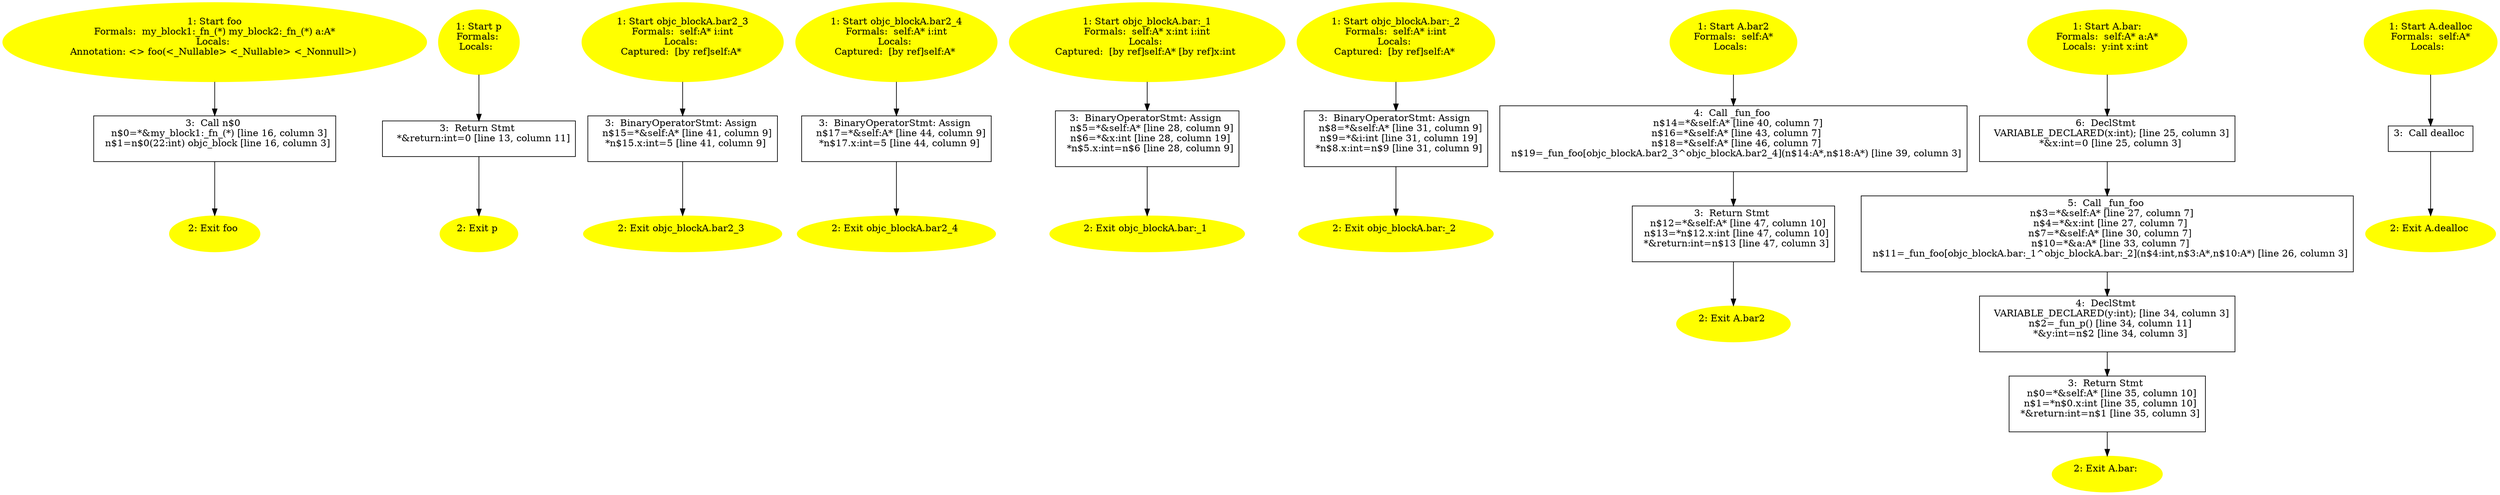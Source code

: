 /* @generated */
digraph cfg {
"foo.acbd18db4cc2f85cedef654fccc4a4d8_1" [label="1: Start foo\nFormals:  my_block1:_fn_(*) my_block2:_fn_(*) a:A*\nLocals: \nAnnotation: <> foo(<_Nullable> <_Nullable> <_Nonnull>) \n  " color=yellow style=filled]
	

	 "foo.acbd18db4cc2f85cedef654fccc4a4d8_1" -> "foo.acbd18db4cc2f85cedef654fccc4a4d8_3" ;
"foo.acbd18db4cc2f85cedef654fccc4a4d8_2" [label="2: Exit foo \n  " color=yellow style=filled]
	

"foo.acbd18db4cc2f85cedef654fccc4a4d8_3" [label="3:  Call n$0 \n   n$0=*&my_block1:_fn_(*) [line 16, column 3]\n  n$1=n$0(22:int) objc_block [line 16, column 3]\n " shape="box"]
	

	 "foo.acbd18db4cc2f85cedef654fccc4a4d8_3" -> "foo.acbd18db4cc2f85cedef654fccc4a4d8_2" ;
"p.83878c91171338902e0fe0fb97a8c47a_1" [label="1: Start p\nFormals: \nLocals:  \n  " color=yellow style=filled]
	

	 "p.83878c91171338902e0fe0fb97a8c47a_1" -> "p.83878c91171338902e0fe0fb97a8c47a_3" ;
"p.83878c91171338902e0fe0fb97a8c47a_2" [label="2: Exit p \n  " color=yellow style=filled]
	

"p.83878c91171338902e0fe0fb97a8c47a_3" [label="3:  Return Stmt \n   *&return:int=0 [line 13, column 11]\n " shape="box"]
	

	 "p.83878c91171338902e0fe0fb97a8c47a_3" -> "p.83878c91171338902e0fe0fb97a8c47a_2" ;
"objc_blockA.bar2_3(class A).d749ef9e4d7f0a45237d8fe9e40fc593_1" [label="1: Start objc_blockA.bar2_3\nFormals:  self:A* i:int\nLocals: \nCaptured:  [by ref]self:A* \n  " color=yellow style=filled]
	

	 "objc_blockA.bar2_3(class A).d749ef9e4d7f0a45237d8fe9e40fc593_1" -> "objc_blockA.bar2_3(class A).d749ef9e4d7f0a45237d8fe9e40fc593_3" ;
"objc_blockA.bar2_3(class A).d749ef9e4d7f0a45237d8fe9e40fc593_2" [label="2: Exit objc_blockA.bar2_3 \n  " color=yellow style=filled]
	

"objc_blockA.bar2_3(class A).d749ef9e4d7f0a45237d8fe9e40fc593_3" [label="3:  BinaryOperatorStmt: Assign \n   n$15=*&self:A* [line 41, column 9]\n  *n$15.x:int=5 [line 41, column 9]\n " shape="box"]
	

	 "objc_blockA.bar2_3(class A).d749ef9e4d7f0a45237d8fe9e40fc593_3" -> "objc_blockA.bar2_3(class A).d749ef9e4d7f0a45237d8fe9e40fc593_2" ;
"objc_blockA.bar2_4(class A).a4f29e420077ca6ce7e44776941a7430_1" [label="1: Start objc_blockA.bar2_4\nFormals:  self:A* i:int\nLocals: \nCaptured:  [by ref]self:A* \n  " color=yellow style=filled]
	

	 "objc_blockA.bar2_4(class A).a4f29e420077ca6ce7e44776941a7430_1" -> "objc_blockA.bar2_4(class A).a4f29e420077ca6ce7e44776941a7430_3" ;
"objc_blockA.bar2_4(class A).a4f29e420077ca6ce7e44776941a7430_2" [label="2: Exit objc_blockA.bar2_4 \n  " color=yellow style=filled]
	

"objc_blockA.bar2_4(class A).a4f29e420077ca6ce7e44776941a7430_3" [label="3:  BinaryOperatorStmt: Assign \n   n$17=*&self:A* [line 44, column 9]\n  *n$17.x:int=5 [line 44, column 9]\n " shape="box"]
	

	 "objc_blockA.bar2_4(class A).a4f29e420077ca6ce7e44776941a7430_3" -> "objc_blockA.bar2_4(class A).a4f29e420077ca6ce7e44776941a7430_2" ;
"objc_blockA.bar:_1(class A).3dfd8f5104e9624c9f972777203745e3_1" [label="1: Start objc_blockA.bar:_1\nFormals:  self:A* x:int i:int\nLocals: \nCaptured:  [by ref]self:A* [by ref]x:int \n  " color=yellow style=filled]
	

	 "objc_blockA.bar:_1(class A).3dfd8f5104e9624c9f972777203745e3_1" -> "objc_blockA.bar:_1(class A).3dfd8f5104e9624c9f972777203745e3_3" ;
"objc_blockA.bar:_1(class A).3dfd8f5104e9624c9f972777203745e3_2" [label="2: Exit objc_blockA.bar:_1 \n  " color=yellow style=filled]
	

"objc_blockA.bar:_1(class A).3dfd8f5104e9624c9f972777203745e3_3" [label="3:  BinaryOperatorStmt: Assign \n   n$5=*&self:A* [line 28, column 9]\n  n$6=*&x:int [line 28, column 19]\n  *n$5.x:int=n$6 [line 28, column 9]\n " shape="box"]
	

	 "objc_blockA.bar:_1(class A).3dfd8f5104e9624c9f972777203745e3_3" -> "objc_blockA.bar:_1(class A).3dfd8f5104e9624c9f972777203745e3_2" ;
"objc_blockA.bar:_2(class A).714c02790d023adc163c946a9f0220cd_1" [label="1: Start objc_blockA.bar:_2\nFormals:  self:A* i:int\nLocals: \nCaptured:  [by ref]self:A* \n  " color=yellow style=filled]
	

	 "objc_blockA.bar:_2(class A).714c02790d023adc163c946a9f0220cd_1" -> "objc_blockA.bar:_2(class A).714c02790d023adc163c946a9f0220cd_3" ;
"objc_blockA.bar:_2(class A).714c02790d023adc163c946a9f0220cd_2" [label="2: Exit objc_blockA.bar:_2 \n  " color=yellow style=filled]
	

"objc_blockA.bar:_2(class A).714c02790d023adc163c946a9f0220cd_3" [label="3:  BinaryOperatorStmt: Assign \n   n$8=*&self:A* [line 31, column 9]\n  n$9=*&i:int [line 31, column 19]\n  *n$8.x:int=n$9 [line 31, column 9]\n " shape="box"]
	

	 "objc_blockA.bar:_2(class A).714c02790d023adc163c946a9f0220cd_3" -> "objc_blockA.bar:_2(class A).714c02790d023adc163c946a9f0220cd_2" ;
"bar2#A#instance.413fa5106d6a23f2bf18df99659efb82_1" [label="1: Start A.bar2\nFormals:  self:A*\nLocals:  \n  " color=yellow style=filled]
	

	 "bar2#A#instance.413fa5106d6a23f2bf18df99659efb82_1" -> "bar2#A#instance.413fa5106d6a23f2bf18df99659efb82_4" ;
"bar2#A#instance.413fa5106d6a23f2bf18df99659efb82_2" [label="2: Exit A.bar2 \n  " color=yellow style=filled]
	

"bar2#A#instance.413fa5106d6a23f2bf18df99659efb82_3" [label="3:  Return Stmt \n   n$12=*&self:A* [line 47, column 10]\n  n$13=*n$12.x:int [line 47, column 10]\n  *&return:int=n$13 [line 47, column 3]\n " shape="box"]
	

	 "bar2#A#instance.413fa5106d6a23f2bf18df99659efb82_3" -> "bar2#A#instance.413fa5106d6a23f2bf18df99659efb82_2" ;
"bar2#A#instance.413fa5106d6a23f2bf18df99659efb82_4" [label="4:  Call _fun_foo \n   n$14=*&self:A* [line 40, column 7]\n  n$16=*&self:A* [line 43, column 7]\n  n$18=*&self:A* [line 46, column 7]\n  n$19=_fun_foo[objc_blockA.bar2_3^objc_blockA.bar2_4](n$14:A*,n$18:A*) [line 39, column 3]\n " shape="box"]
	

	 "bar2#A#instance.413fa5106d6a23f2bf18df99659efb82_4" -> "bar2#A#instance.413fa5106d6a23f2bf18df99659efb82_3" ;
"bar:#A(class A)#instance.3e4a860660eb436d473f8ceeb9c1a72b_1" [label="1: Start A.bar:\nFormals:  self:A* a:A*\nLocals:  y:int x:int \n  " color=yellow style=filled]
	

	 "bar:#A(class A)#instance.3e4a860660eb436d473f8ceeb9c1a72b_1" -> "bar:#A(class A)#instance.3e4a860660eb436d473f8ceeb9c1a72b_6" ;
"bar:#A(class A)#instance.3e4a860660eb436d473f8ceeb9c1a72b_2" [label="2: Exit A.bar: \n  " color=yellow style=filled]
	

"bar:#A(class A)#instance.3e4a860660eb436d473f8ceeb9c1a72b_3" [label="3:  Return Stmt \n   n$0=*&self:A* [line 35, column 10]\n  n$1=*n$0.x:int [line 35, column 10]\n  *&return:int=n$1 [line 35, column 3]\n " shape="box"]
	

	 "bar:#A(class A)#instance.3e4a860660eb436d473f8ceeb9c1a72b_3" -> "bar:#A(class A)#instance.3e4a860660eb436d473f8ceeb9c1a72b_2" ;
"bar:#A(class A)#instance.3e4a860660eb436d473f8ceeb9c1a72b_4" [label="4:  DeclStmt \n   VARIABLE_DECLARED(y:int); [line 34, column 3]\n  n$2=_fun_p() [line 34, column 11]\n  *&y:int=n$2 [line 34, column 3]\n " shape="box"]
	

	 "bar:#A(class A)#instance.3e4a860660eb436d473f8ceeb9c1a72b_4" -> "bar:#A(class A)#instance.3e4a860660eb436d473f8ceeb9c1a72b_3" ;
"bar:#A(class A)#instance.3e4a860660eb436d473f8ceeb9c1a72b_5" [label="5:  Call _fun_foo \n   n$3=*&self:A* [line 27, column 7]\n  n$4=*&x:int [line 27, column 7]\n  n$7=*&self:A* [line 30, column 7]\n  n$10=*&a:A* [line 33, column 7]\n  n$11=_fun_foo[objc_blockA.bar:_1^objc_blockA.bar:_2](n$4:int,n$3:A*,n$10:A*) [line 26, column 3]\n " shape="box"]
	

	 "bar:#A(class A)#instance.3e4a860660eb436d473f8ceeb9c1a72b_5" -> "bar:#A(class A)#instance.3e4a860660eb436d473f8ceeb9c1a72b_4" ;
"bar:#A(class A)#instance.3e4a860660eb436d473f8ceeb9c1a72b_6" [label="6:  DeclStmt \n   VARIABLE_DECLARED(x:int); [line 25, column 3]\n  *&x:int=0 [line 25, column 3]\n " shape="box"]
	

	 "bar:#A(class A)#instance.3e4a860660eb436d473f8ceeb9c1a72b_6" -> "bar:#A(class A)#instance.3e4a860660eb436d473f8ceeb9c1a72b_5" ;
"dealloc#A#instance.55ac864e91dcd5d484e8ab7d8eb94fcb_1" [label="1: Start A.dealloc\nFormals:  self:A*\nLocals:  \n  " color=yellow style=filled]
	

	 "dealloc#A#instance.55ac864e91dcd5d484e8ab7d8eb94fcb_1" -> "dealloc#A#instance.55ac864e91dcd5d484e8ab7d8eb94fcb_3" ;
"dealloc#A#instance.55ac864e91dcd5d484e8ab7d8eb94fcb_2" [label="2: Exit A.dealloc \n  " color=yellow style=filled]
	

"dealloc#A#instance.55ac864e91dcd5d484e8ab7d8eb94fcb_3" [label="3:  Call dealloc \n  " shape="box"]
	

	 "dealloc#A#instance.55ac864e91dcd5d484e8ab7d8eb94fcb_3" -> "dealloc#A#instance.55ac864e91dcd5d484e8ab7d8eb94fcb_2" ;
}
